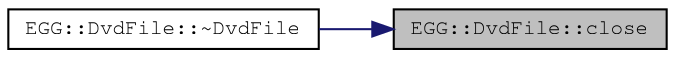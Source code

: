 digraph "EGG::DvdFile::close"
{
 // LATEX_PDF_SIZE
  edge [fontname="FreeMono",fontsize="10",labelfontname="FreeMono",labelfontsize="10"];
  node [fontname="FreeMono",fontsize="10",shape=record];
  rankdir="RL";
  Node1 [label="EGG::DvdFile::close",height=0.2,width=0.4,color="black", fillcolor="grey75", style="filled", fontcolor="black",tooltip="Closes the file and removes this* from sDvdList."];
  Node1 -> Node2 [dir="back",color="midnightblue",fontsize="10",style="solid",fontname="FreeMono"];
  Node2 [label="EGG::DvdFile::~DvdFile",height=0.2,width=0.4,color="black", fillcolor="white", style="filled",URL="$class_e_g_g_1_1_dvd_file.html#a8817995bf5285cd7d141bd8fdc0b337b",tooltip="Closes the file on the DVD."];
}
